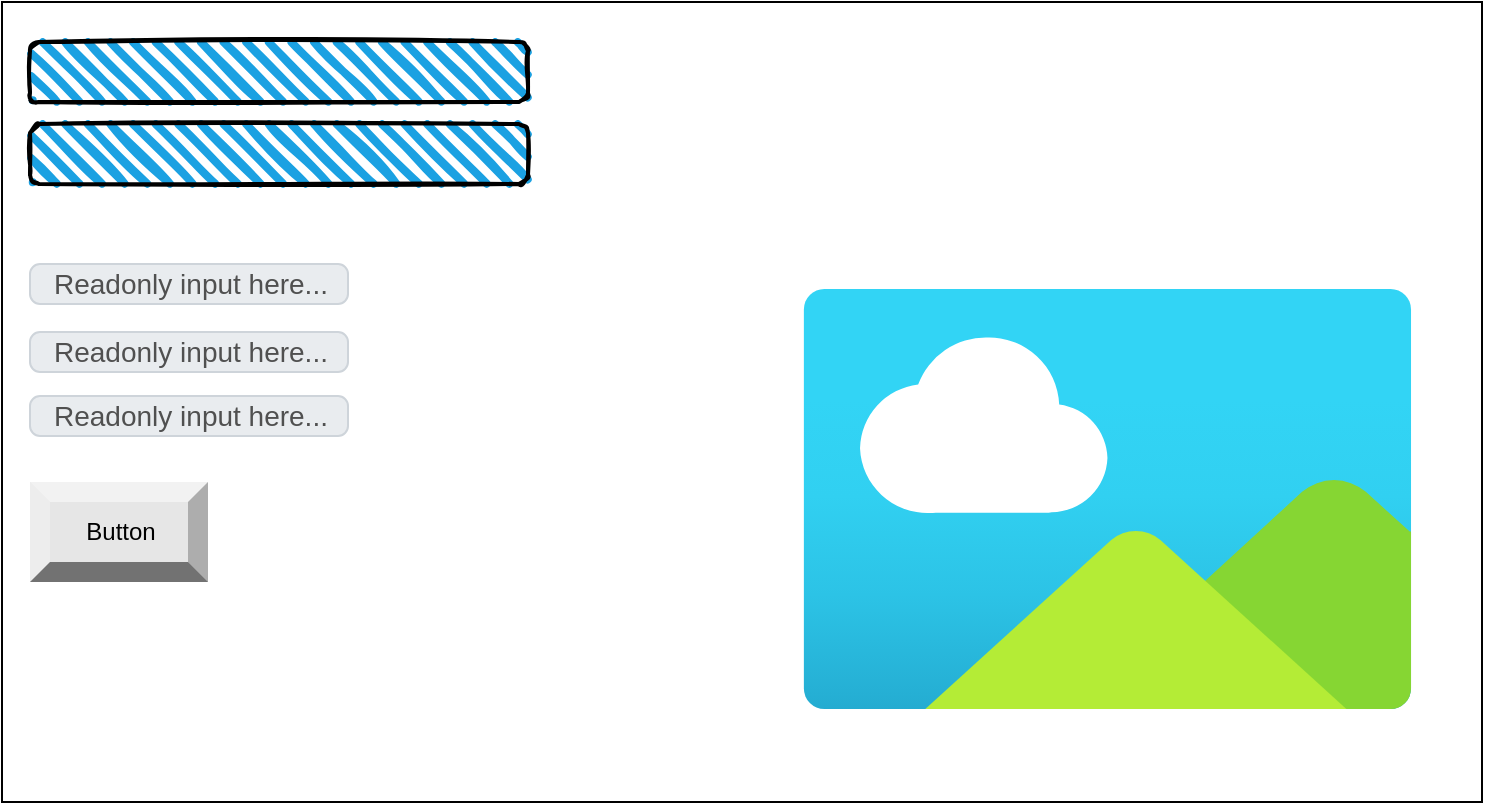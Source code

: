 <mxfile>
    <diagram id="pIaEtrtLPv3HG8r1JEND" name="Page-1">
        <mxGraphModel dx="760" dy="429" grid="1" gridSize="10" guides="1" tooltips="1" connect="1" arrows="1" fold="1" page="1" pageScale="1" pageWidth="850" pageHeight="1100" math="0" shadow="0">
            <root>
                <mxCell id="0"/>
                <mxCell id="1" parent="0"/>
                <mxCell id="6" value="" style="rounded=0;whiteSpace=wrap;html=1;" parent="1" vertex="1">
                    <mxGeometry x="30" y="20" width="740" height="400" as="geometry"/>
                </mxCell>
                <mxCell id="7" value="" style="rounded=1;whiteSpace=wrap;html=1;strokeWidth=2;fillWeight=4;hachureGap=8;hachureAngle=45;fillColor=#1ba1e2;sketch=1;" parent="1" vertex="1">
                    <mxGeometry x="44" y="40" width="249" height="30" as="geometry"/>
                </mxCell>
                <mxCell id="11" value="Readonly input here..." style="html=1;shadow=0;dashed=0;shape=mxgraph.bootstrap.rrect;rSize=5;strokeColor=#CED4DA;strokeWidth=1;fillColor=#E9ECEF;fontColor=#505050;whiteSpace=wrap;align=left;verticalAlign=middle;spacingLeft=10;fontSize=14;" parent="1" vertex="1">
                    <mxGeometry x="44" y="217" width="159" height="20" as="geometry"/>
                </mxCell>
                <mxCell id="12" value="Button" style="labelPosition=center;verticalLabelPosition=middle;align=center;html=1;shape=mxgraph.basic.shaded_button;dx=10;fillColor=#E6E6E6;strokeColor=none;" parent="1" vertex="1">
                    <mxGeometry x="44" y="260" width="89" height="50" as="geometry"/>
                </mxCell>
                <mxCell id="13" value="" style="aspect=fixed;html=1;points=[];align=center;image;fontSize=12;image=img/lib/azure2/general/Image.svg;fillColor=#BA6D07;" parent="1" vertex="1">
                    <mxGeometry x="430" y="163.5" width="305.45" height="210" as="geometry"/>
                </mxCell>
                <mxCell id="14" value="" style="rounded=1;whiteSpace=wrap;html=1;strokeWidth=2;fillWeight=4;hachureGap=8;hachureAngle=45;fillColor=#1ba1e2;sketch=1;" vertex="1" parent="1">
                    <mxGeometry x="44" y="81" width="249" height="30" as="geometry"/>
                </mxCell>
                <mxCell id="15" value="Readonly input here..." style="html=1;shadow=0;dashed=0;shape=mxgraph.bootstrap.rrect;rSize=5;strokeColor=#CED4DA;strokeWidth=1;fillColor=#E9ECEF;fontColor=#505050;whiteSpace=wrap;align=left;verticalAlign=middle;spacingLeft=10;fontSize=14;" vertex="1" parent="1">
                    <mxGeometry x="44" y="185" width="159" height="20" as="geometry"/>
                </mxCell>
                <mxCell id="16" value="Readonly input here..." style="html=1;shadow=0;dashed=0;shape=mxgraph.bootstrap.rrect;rSize=5;strokeColor=#CED4DA;strokeWidth=1;fillColor=#E9ECEF;fontColor=#505050;whiteSpace=wrap;align=left;verticalAlign=middle;spacingLeft=10;fontSize=14;" vertex="1" parent="1">
                    <mxGeometry x="44" y="151" width="159" height="20" as="geometry"/>
                </mxCell>
            </root>
        </mxGraphModel>
    </diagram>
    <diagram id="G2oJsogTn_ymCOI9L5I9" name="Page-2">
        <mxGraphModel dx="760" dy="429" grid="1" gridSize="10" guides="1" tooltips="1" connect="1" arrows="1" fold="1" page="1" pageScale="1" pageWidth="827" pageHeight="1169" math="0" shadow="0">
            <root>
                <mxCell id="9c-rv9oPT0CnzilGM7XC-0"/>
                <mxCell id="9c-rv9oPT0CnzilGM7XC-1" parent="9c-rv9oPT0CnzilGM7XC-0"/>
                <mxCell id="9c-rv9oPT0CnzilGM7XC-2" value="" style="rounded=0;whiteSpace=wrap;html=1;" parent="9c-rv9oPT0CnzilGM7XC-1" vertex="1">
                    <mxGeometry x="30" y="20" width="740" height="400" as="geometry"/>
                </mxCell>
                <mxCell id="9c-rv9oPT0CnzilGM7XC-9" value="" style="aspect=fixed;html=1;points=[];align=center;image;fontSize=12;image=img/lib/azure2/general/Image.svg;fillColor=#BA6D07;" parent="9c-rv9oPT0CnzilGM7XC-1" vertex="1">
                    <mxGeometry x="430" y="163.5" width="305.45" height="210" as="geometry"/>
                </mxCell>
                <mxCell id="9c-rv9oPT0CnzilGM7XC-10" value="" style="rounded=1;whiteSpace=wrap;html=1;strokeWidth=2;fillWeight=4;hachureGap=8;hachureAngle=45;fillColor=#1ba1e2;sketch=1;" parent="9c-rv9oPT0CnzilGM7XC-1" vertex="1">
                    <mxGeometry x="44" y="330" width="179" height="21" as="geometry"/>
                </mxCell>
                <mxCell id="DQVS-wbAanHI6NAQ9Ezp-6" value="" style="rounded=1;whiteSpace=wrap;html=1;strokeWidth=2;fillWeight=4;hachureGap=8;hachureAngle=45;fillColor=#1ba1e2;sketch=1;" vertex="1" parent="9c-rv9oPT0CnzilGM7XC-1">
                    <mxGeometry x="44" y="40" width="249" height="30" as="geometry"/>
                </mxCell>
                <mxCell id="DQVS-wbAanHI6NAQ9Ezp-7" value="Readonly input here..." style="html=1;shadow=0;dashed=0;shape=mxgraph.bootstrap.rrect;rSize=5;strokeColor=#CED4DA;strokeWidth=1;fillColor=#E9ECEF;fontColor=#505050;whiteSpace=wrap;align=left;verticalAlign=middle;spacingLeft=10;fontSize=14;" vertex="1" parent="9c-rv9oPT0CnzilGM7XC-1">
                    <mxGeometry x="44" y="217" width="159" height="20" as="geometry"/>
                </mxCell>
                <mxCell id="DQVS-wbAanHI6NAQ9Ezp-8" value="Button" style="labelPosition=center;verticalLabelPosition=middle;align=center;html=1;shape=mxgraph.basic.shaded_button;dx=10;fillColor=#E6E6E6;strokeColor=none;" vertex="1" parent="9c-rv9oPT0CnzilGM7XC-1">
                    <mxGeometry x="44" y="260" width="89" height="50" as="geometry"/>
                </mxCell>
                <mxCell id="DQVS-wbAanHI6NAQ9Ezp-9" value="" style="rounded=1;whiteSpace=wrap;html=1;strokeWidth=2;fillWeight=4;hachureGap=8;hachureAngle=45;fillColor=#1ba1e2;sketch=1;" vertex="1" parent="9c-rv9oPT0CnzilGM7XC-1">
                    <mxGeometry x="44" y="81" width="249" height="30" as="geometry"/>
                </mxCell>
                <mxCell id="DQVS-wbAanHI6NAQ9Ezp-10" value="Readonly input here..." style="html=1;shadow=0;dashed=0;shape=mxgraph.bootstrap.rrect;rSize=5;strokeColor=#CED4DA;strokeWidth=1;fillColor=#E9ECEF;fontColor=#505050;whiteSpace=wrap;align=left;verticalAlign=middle;spacingLeft=10;fontSize=14;" vertex="1" parent="9c-rv9oPT0CnzilGM7XC-1">
                    <mxGeometry x="44" y="185" width="159" height="20" as="geometry"/>
                </mxCell>
                <mxCell id="DQVS-wbAanHI6NAQ9Ezp-11" value="Readonly input here..." style="html=1;shadow=0;dashed=0;shape=mxgraph.bootstrap.rrect;rSize=5;strokeColor=#CED4DA;strokeWidth=1;fillColor=#E9ECEF;fontColor=#505050;whiteSpace=wrap;align=left;verticalAlign=middle;spacingLeft=10;fontSize=14;" vertex="1" parent="9c-rv9oPT0CnzilGM7XC-1">
                    <mxGeometry x="44" y="151" width="159" height="20" as="geometry"/>
                </mxCell>
            </root>
        </mxGraphModel>
    </diagram>
</mxfile>